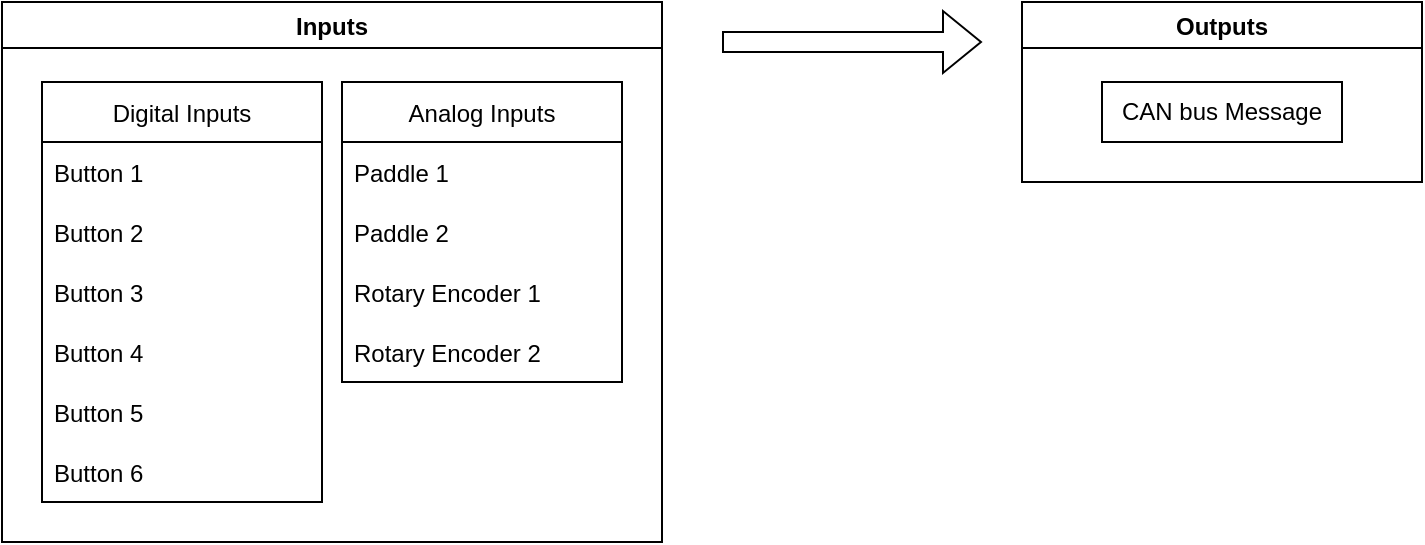 <mxfile version="20.1.1" type="github" pages="2">
  <diagram id="ImUbdH4DBhppO3cl-vIa" name="Input Output">
    <mxGraphModel dx="916" dy="651" grid="1" gridSize="10" guides="1" tooltips="1" connect="1" arrows="1" fold="1" page="1" pageScale="1" pageWidth="827" pageHeight="1169" math="0" shadow="0">
      <root>
        <mxCell id="0" />
        <mxCell id="1" parent="0" />
        <mxCell id="JNXuUHfjddIyDerZIiPg-5" value="Inputs" style="swimlane;startSize=23;" vertex="1" parent="1">
          <mxGeometry x="55" y="50" width="330" height="270" as="geometry" />
        </mxCell>
        <mxCell id="JNXuUHfjddIyDerZIiPg-9" value="Digital Inputs" style="swimlane;fontStyle=0;childLayout=stackLayout;horizontal=1;startSize=30;horizontalStack=0;resizeParent=1;resizeParentMax=0;resizeLast=0;collapsible=1;marginBottom=0;" vertex="1" parent="JNXuUHfjddIyDerZIiPg-5">
          <mxGeometry x="20" y="40" width="140" height="210" as="geometry" />
        </mxCell>
        <mxCell id="JNXuUHfjddIyDerZIiPg-10" value="Button 1" style="text;strokeColor=none;fillColor=none;align=left;verticalAlign=middle;spacingLeft=4;spacingRight=4;overflow=hidden;points=[[0,0.5],[1,0.5]];portConstraint=eastwest;rotatable=0;" vertex="1" parent="JNXuUHfjddIyDerZIiPg-9">
          <mxGeometry y="30" width="140" height="30" as="geometry" />
        </mxCell>
        <mxCell id="JNXuUHfjddIyDerZIiPg-11" value="Button 2" style="text;strokeColor=none;fillColor=none;align=left;verticalAlign=middle;spacingLeft=4;spacingRight=4;overflow=hidden;points=[[0,0.5],[1,0.5]];portConstraint=eastwest;rotatable=0;" vertex="1" parent="JNXuUHfjddIyDerZIiPg-9">
          <mxGeometry y="60" width="140" height="30" as="geometry" />
        </mxCell>
        <mxCell id="JNXuUHfjddIyDerZIiPg-12" value="Button 3" style="text;strokeColor=none;fillColor=none;align=left;verticalAlign=middle;spacingLeft=4;spacingRight=4;overflow=hidden;points=[[0,0.5],[1,0.5]];portConstraint=eastwest;rotatable=0;" vertex="1" parent="JNXuUHfjddIyDerZIiPg-9">
          <mxGeometry y="90" width="140" height="30" as="geometry" />
        </mxCell>
        <mxCell id="JNXuUHfjddIyDerZIiPg-16" value="Button 4" style="text;strokeColor=none;fillColor=none;align=left;verticalAlign=middle;spacingLeft=4;spacingRight=4;overflow=hidden;points=[[0,0.5],[1,0.5]];portConstraint=eastwest;rotatable=0;" vertex="1" parent="JNXuUHfjddIyDerZIiPg-9">
          <mxGeometry y="120" width="140" height="30" as="geometry" />
        </mxCell>
        <mxCell id="JNXuUHfjddIyDerZIiPg-15" value="Button 5" style="text;strokeColor=none;fillColor=none;align=left;verticalAlign=middle;spacingLeft=4;spacingRight=4;overflow=hidden;points=[[0,0.5],[1,0.5]];portConstraint=eastwest;rotatable=0;" vertex="1" parent="JNXuUHfjddIyDerZIiPg-9">
          <mxGeometry y="150" width="140" height="30" as="geometry" />
        </mxCell>
        <mxCell id="JNXuUHfjddIyDerZIiPg-14" value="Button 6" style="text;strokeColor=none;fillColor=none;align=left;verticalAlign=middle;spacingLeft=4;spacingRight=4;overflow=hidden;points=[[0,0.5],[1,0.5]];portConstraint=eastwest;rotatable=0;" vertex="1" parent="JNXuUHfjddIyDerZIiPg-9">
          <mxGeometry y="180" width="140" height="30" as="geometry" />
        </mxCell>
        <mxCell id="JNXuUHfjddIyDerZIiPg-17" value="Analog Inputs" style="swimlane;fontStyle=0;childLayout=stackLayout;horizontal=1;startSize=30;horizontalStack=0;resizeParent=1;resizeParentMax=0;resizeLast=0;collapsible=1;marginBottom=0;" vertex="1" parent="JNXuUHfjddIyDerZIiPg-5">
          <mxGeometry x="170" y="40" width="140" height="150" as="geometry" />
        </mxCell>
        <mxCell id="JNXuUHfjddIyDerZIiPg-18" value="Paddle 1" style="text;strokeColor=none;fillColor=none;align=left;verticalAlign=middle;spacingLeft=4;spacingRight=4;overflow=hidden;points=[[0,0.5],[1,0.5]];portConstraint=eastwest;rotatable=0;" vertex="1" parent="JNXuUHfjddIyDerZIiPg-17">
          <mxGeometry y="30" width="140" height="30" as="geometry" />
        </mxCell>
        <mxCell id="JNXuUHfjddIyDerZIiPg-19" value="Paddle 2" style="text;strokeColor=none;fillColor=none;align=left;verticalAlign=middle;spacingLeft=4;spacingRight=4;overflow=hidden;points=[[0,0.5],[1,0.5]];portConstraint=eastwest;rotatable=0;" vertex="1" parent="JNXuUHfjddIyDerZIiPg-17">
          <mxGeometry y="60" width="140" height="30" as="geometry" />
        </mxCell>
        <mxCell id="JNXuUHfjddIyDerZIiPg-20" value="Rotary Encoder 1" style="text;strokeColor=none;fillColor=none;align=left;verticalAlign=middle;spacingLeft=4;spacingRight=4;overflow=hidden;points=[[0,0.5],[1,0.5]];portConstraint=eastwest;rotatable=0;" vertex="1" parent="JNXuUHfjddIyDerZIiPg-17">
          <mxGeometry y="90" width="140" height="30" as="geometry" />
        </mxCell>
        <mxCell id="JNXuUHfjddIyDerZIiPg-21" value="Rotary Encoder 2" style="text;strokeColor=none;fillColor=none;align=left;verticalAlign=middle;spacingLeft=4;spacingRight=4;overflow=hidden;points=[[0,0.5],[1,0.5]];portConstraint=eastwest;rotatable=0;" vertex="1" parent="JNXuUHfjddIyDerZIiPg-17">
          <mxGeometry y="120" width="140" height="30" as="geometry" />
        </mxCell>
        <mxCell id="JNXuUHfjddIyDerZIiPg-6" value="Outputs" style="swimlane;startSize=23;" vertex="1" parent="1">
          <mxGeometry x="565" y="50" width="200" height="90" as="geometry" />
        </mxCell>
        <mxCell id="JNXuUHfjddIyDerZIiPg-24" value="CAN bus Message" style="rounded=0;whiteSpace=wrap;html=1;" vertex="1" parent="JNXuUHfjddIyDerZIiPg-6">
          <mxGeometry x="40" y="40" width="120" height="30" as="geometry" />
        </mxCell>
        <mxCell id="JNXuUHfjddIyDerZIiPg-8" value="" style="shape=flexArrow;endArrow=classic;html=1;rounded=0;" edge="1" parent="1">
          <mxGeometry width="50" height="50" relative="1" as="geometry">
            <mxPoint x="415" y="70" as="sourcePoint" />
            <mxPoint x="545" y="70" as="targetPoint" />
          </mxGeometry>
        </mxCell>
      </root>
    </mxGraphModel>
  </diagram>
  <diagram id="rPUHfg6EPRnpsrS52t4N" name="Data FLow">
    <mxGraphModel dx="829" dy="589" grid="1" gridSize="10" guides="1" tooltips="1" connect="1" arrows="1" fold="1" page="1" pageScale="1" pageWidth="827" pageHeight="1169" math="0" shadow="0">
      <root>
        <mxCell id="0" />
        <mxCell id="1" parent="0" />
        <mxCell id="6dlSIByreev03gIGIyME-1" value="Digital Inputs" style="swimlane;fontStyle=0;childLayout=stackLayout;horizontal=1;startSize=30;horizontalStack=0;resizeParent=1;resizeParentMax=0;resizeLast=0;collapsible=1;marginBottom=0;" vertex="1" parent="1">
          <mxGeometry x="210" y="40" width="140" height="210" as="geometry" />
        </mxCell>
        <mxCell id="6dlSIByreev03gIGIyME-2" value="Button 1" style="text;strokeColor=none;fillColor=none;align=left;verticalAlign=middle;spacingLeft=4;spacingRight=4;overflow=hidden;points=[[0,0.5],[1,0.5]];portConstraint=eastwest;rotatable=0;" vertex="1" parent="6dlSIByreev03gIGIyME-1">
          <mxGeometry y="30" width="140" height="30" as="geometry" />
        </mxCell>
        <mxCell id="6dlSIByreev03gIGIyME-3" value="Button 2" style="text;strokeColor=none;fillColor=none;align=left;verticalAlign=middle;spacingLeft=4;spacingRight=4;overflow=hidden;points=[[0,0.5],[1,0.5]];portConstraint=eastwest;rotatable=0;" vertex="1" parent="6dlSIByreev03gIGIyME-1">
          <mxGeometry y="60" width="140" height="30" as="geometry" />
        </mxCell>
        <mxCell id="6dlSIByreev03gIGIyME-4" value="Button 3" style="text;strokeColor=none;fillColor=none;align=left;verticalAlign=middle;spacingLeft=4;spacingRight=4;overflow=hidden;points=[[0,0.5],[1,0.5]];portConstraint=eastwest;rotatable=0;" vertex="1" parent="6dlSIByreev03gIGIyME-1">
          <mxGeometry y="90" width="140" height="30" as="geometry" />
        </mxCell>
        <mxCell id="6dlSIByreev03gIGIyME-5" value="Button 4" style="text;strokeColor=none;fillColor=none;align=left;verticalAlign=middle;spacingLeft=4;spacingRight=4;overflow=hidden;points=[[0,0.5],[1,0.5]];portConstraint=eastwest;rotatable=0;" vertex="1" parent="6dlSIByreev03gIGIyME-1">
          <mxGeometry y="120" width="140" height="30" as="geometry" />
        </mxCell>
        <mxCell id="6dlSIByreev03gIGIyME-6" value="Button 5" style="text;strokeColor=none;fillColor=none;align=left;verticalAlign=middle;spacingLeft=4;spacingRight=4;overflow=hidden;points=[[0,0.5],[1,0.5]];portConstraint=eastwest;rotatable=0;" vertex="1" parent="6dlSIByreev03gIGIyME-1">
          <mxGeometry y="150" width="140" height="30" as="geometry" />
        </mxCell>
        <mxCell id="6dlSIByreev03gIGIyME-7" value="Button 6" style="text;strokeColor=none;fillColor=none;align=left;verticalAlign=middle;spacingLeft=4;spacingRight=4;overflow=hidden;points=[[0,0.5],[1,0.5]];portConstraint=eastwest;rotatable=0;" vertex="1" parent="6dlSIByreev03gIGIyME-1">
          <mxGeometry y="180" width="140" height="30" as="geometry" />
        </mxCell>
        <mxCell id="6dlSIByreev03gIGIyME-8" value="Digital Input Register" style="rounded=0;whiteSpace=wrap;html=1;" vertex="1" parent="1">
          <mxGeometry x="210" y="290" width="140" height="40" as="geometry" />
        </mxCell>
        <mxCell id="BdOegIN1EcKPhhKHyWKE-1" value="Analog Inputs" style="swimlane;fontStyle=0;childLayout=stackLayout;horizontal=1;startSize=30;horizontalStack=0;resizeParent=1;resizeParentMax=0;resizeLast=0;collapsible=1;marginBottom=0;" vertex="1" parent="1">
          <mxGeometry x="40" y="40" width="140" height="150" as="geometry" />
        </mxCell>
        <mxCell id="BdOegIN1EcKPhhKHyWKE-2" value="Paddle 1" style="text;strokeColor=none;fillColor=none;align=left;verticalAlign=middle;spacingLeft=4;spacingRight=4;overflow=hidden;points=[[0,0.5],[1,0.5]];portConstraint=eastwest;rotatable=0;" vertex="1" parent="BdOegIN1EcKPhhKHyWKE-1">
          <mxGeometry y="30" width="140" height="30" as="geometry" />
        </mxCell>
        <mxCell id="BdOegIN1EcKPhhKHyWKE-3" value="Paddle 2" style="text;strokeColor=none;fillColor=none;align=left;verticalAlign=middle;spacingLeft=4;spacingRight=4;overflow=hidden;points=[[0,0.5],[1,0.5]];portConstraint=eastwest;rotatable=0;" vertex="1" parent="BdOegIN1EcKPhhKHyWKE-1">
          <mxGeometry y="60" width="140" height="30" as="geometry" />
        </mxCell>
        <mxCell id="BdOegIN1EcKPhhKHyWKE-4" value="Rotary Encoder 1" style="text;strokeColor=none;fillColor=none;align=left;verticalAlign=middle;spacingLeft=4;spacingRight=4;overflow=hidden;points=[[0,0.5],[1,0.5]];portConstraint=eastwest;rotatable=0;" vertex="1" parent="BdOegIN1EcKPhhKHyWKE-1">
          <mxGeometry y="90" width="140" height="30" as="geometry" />
        </mxCell>
        <mxCell id="BdOegIN1EcKPhhKHyWKE-5" value="Rotary Encoder 2" style="text;strokeColor=none;fillColor=none;align=left;verticalAlign=middle;spacingLeft=4;spacingRight=4;overflow=hidden;points=[[0,0.5],[1,0.5]];portConstraint=eastwest;rotatable=0;" vertex="1" parent="BdOegIN1EcKPhhKHyWKE-1">
          <mxGeometry y="120" width="140" height="30" as="geometry" />
        </mxCell>
        <mxCell id="BdOegIN1EcKPhhKHyWKE-9" value="" style="endArrow=classic;html=1;rounded=0;entryX=0.5;entryY=0;entryDx=0;entryDy=0;" edge="1" parent="1">
          <mxGeometry width="50" height="50" relative="1" as="geometry">
            <mxPoint x="110" y="190" as="sourcePoint" />
            <mxPoint x="110" y="219" as="targetPoint" />
          </mxGeometry>
        </mxCell>
        <mxCell id="BdOegIN1EcKPhhKHyWKE-14" value="DMA" style="shape=process;whiteSpace=wrap;html=1;backgroundOutline=1;" vertex="1" parent="1">
          <mxGeometry x="40" y="290" width="140" height="49" as="geometry" />
        </mxCell>
        <mxCell id="BdOegIN1EcKPhhKHyWKE-15" value="" style="shape=link;html=1;rounded=0;exitX=0.5;exitY=1;exitDx=0;exitDy=0;entryX=0.5;entryY=0;entryDx=0;entryDy=0;" edge="1" parent="1" target="BdOegIN1EcKPhhKHyWKE-14">
          <mxGeometry width="100" relative="1" as="geometry">
            <mxPoint x="110" y="259" as="sourcePoint" />
            <mxPoint x="130" y="220" as="targetPoint" />
          </mxGeometry>
        </mxCell>
        <mxCell id="BdOegIN1EcKPhhKHyWKE-16" value="" style="shape=link;html=1;rounded=0;exitX=0.5;exitY=1;exitDx=0;exitDy=0;entryX=0.5;entryY=0;entryDx=0;entryDy=0;" edge="1" parent="1" source="BdOegIN1EcKPhhKHyWKE-14">
          <mxGeometry width="100" relative="1" as="geometry">
            <mxPoint x="120" y="280" as="sourcePoint" />
            <mxPoint x="110" y="359" as="targetPoint" />
          </mxGeometry>
        </mxCell>
        <mxCell id="o-BQIZpxcL0AQpW9Uxza-1" value="ADC" style="shape=process;whiteSpace=wrap;html=1;backgroundOutline=1;" vertex="1" parent="1">
          <mxGeometry x="40" y="220" width="140" height="49" as="geometry" />
        </mxCell>
        <mxCell id="o-BQIZpxcL0AQpW9Uxza-2" value="" style="endArrow=classic;html=1;rounded=0;entryX=0.5;entryY=0;entryDx=0;entryDy=0;exitX=0.497;exitY=1.002;exitDx=0;exitDy=0;exitPerimeter=0;" edge="1" parent="1" source="6dlSIByreev03gIGIyME-7" target="6dlSIByreev03gIGIyME-8">
          <mxGeometry width="50" height="50" relative="1" as="geometry">
            <mxPoint x="450" y="200" as="sourcePoint" />
            <mxPoint x="450" y="229" as="targetPoint" />
          </mxGeometry>
        </mxCell>
        <mxCell id="o-BQIZpxcL0AQpW9Uxza-4" value="Analog Inputs" style="swimlane;fontStyle=0;childLayout=stackLayout;horizontal=1;startSize=30;horizontalStack=0;resizeParent=1;resizeParentMax=0;resizeLast=0;collapsible=1;marginBottom=0;" vertex="1" parent="1">
          <mxGeometry x="40" y="360" width="140" height="150" as="geometry" />
        </mxCell>
        <mxCell id="o-BQIZpxcL0AQpW9Uxza-5" value="Paddle 1" style="text;strokeColor=none;fillColor=none;align=left;verticalAlign=middle;spacingLeft=4;spacingRight=4;overflow=hidden;points=[[0,0.5],[1,0.5]];portConstraint=eastwest;rotatable=0;" vertex="1" parent="o-BQIZpxcL0AQpW9Uxza-4">
          <mxGeometry y="30" width="140" height="30" as="geometry" />
        </mxCell>
        <mxCell id="o-BQIZpxcL0AQpW9Uxza-6" value="Paddle 2" style="text;strokeColor=none;fillColor=none;align=left;verticalAlign=middle;spacingLeft=4;spacingRight=4;overflow=hidden;points=[[0,0.5],[1,0.5]];portConstraint=eastwest;rotatable=0;" vertex="1" parent="o-BQIZpxcL0AQpW9Uxza-4">
          <mxGeometry y="60" width="140" height="30" as="geometry" />
        </mxCell>
        <mxCell id="o-BQIZpxcL0AQpW9Uxza-7" value="Rotary Encoder 1" style="text;strokeColor=none;fillColor=none;align=left;verticalAlign=middle;spacingLeft=4;spacingRight=4;overflow=hidden;points=[[0,0.5],[1,0.5]];portConstraint=eastwest;rotatable=0;" vertex="1" parent="o-BQIZpxcL0AQpW9Uxza-4">
          <mxGeometry y="90" width="140" height="30" as="geometry" />
        </mxCell>
        <mxCell id="o-BQIZpxcL0AQpW9Uxza-8" value="Rotary Encoder 2" style="text;strokeColor=none;fillColor=none;align=left;verticalAlign=middle;spacingLeft=4;spacingRight=4;overflow=hidden;points=[[0,0.5],[1,0.5]];portConstraint=eastwest;rotatable=0;" vertex="1" parent="o-BQIZpxcL0AQpW9Uxza-4">
          <mxGeometry y="120" width="140" height="30" as="geometry" />
        </mxCell>
        <mxCell id="o-BQIZpxcL0AQpW9Uxza-9" value="CAN Bus Message" style="swimlane;fontStyle=0;childLayout=stackLayout;horizontal=1;startSize=30;horizontalStack=0;resizeParent=1;resizeParentMax=0;resizeLast=0;collapsible=1;marginBottom=0;" vertex="1" parent="1">
          <mxGeometry x="600" y="40" width="140" height="180" as="geometry" />
        </mxCell>
        <mxCell id="o-BQIZpxcL0AQpW9Uxza-20" value="Byte 0" style="text;strokeColor=none;fillColor=none;align=left;verticalAlign=middle;spacingLeft=4;spacingRight=4;overflow=hidden;points=[[0,0.5],[1,0.5]];portConstraint=eastwest;rotatable=0;" vertex="1" parent="o-BQIZpxcL0AQpW9Uxza-9">
          <mxGeometry y="30" width="140" height="30" as="geometry" />
        </mxCell>
        <mxCell id="o-BQIZpxcL0AQpW9Uxza-19" value="Byte 1" style="text;strokeColor=none;fillColor=none;align=left;verticalAlign=middle;spacingLeft=4;spacingRight=4;overflow=hidden;points=[[0,0.5],[1,0.5]];portConstraint=eastwest;rotatable=0;" vertex="1" parent="o-BQIZpxcL0AQpW9Uxza-9">
          <mxGeometry y="60" width="140" height="30" as="geometry" />
        </mxCell>
        <mxCell id="o-BQIZpxcL0AQpW9Uxza-18" value="Byte 2" style="text;strokeColor=none;fillColor=none;align=left;verticalAlign=middle;spacingLeft=4;spacingRight=4;overflow=hidden;points=[[0,0.5],[1,0.5]];portConstraint=eastwest;rotatable=0;" vertex="1" parent="o-BQIZpxcL0AQpW9Uxza-9">
          <mxGeometry y="90" width="140" height="30" as="geometry" />
        </mxCell>
        <mxCell id="o-BQIZpxcL0AQpW9Uxza-17" value="Byte 3" style="text;strokeColor=none;fillColor=none;align=left;verticalAlign=middle;spacingLeft=4;spacingRight=4;overflow=hidden;points=[[0,0.5],[1,0.5]];portConstraint=eastwest;rotatable=0;" vertex="1" parent="o-BQIZpxcL0AQpW9Uxza-9">
          <mxGeometry y="120" width="140" height="30" as="geometry" />
        </mxCell>
        <mxCell id="o-BQIZpxcL0AQpW9Uxza-22" value="Byte 4" style="text;strokeColor=none;fillColor=none;align=left;verticalAlign=middle;spacingLeft=4;spacingRight=4;overflow=hidden;points=[[0,0.5],[1,0.5]];portConstraint=eastwest;rotatable=0;" vertex="1" parent="o-BQIZpxcL0AQpW9Uxza-9">
          <mxGeometry y="150" width="140" height="30" as="geometry" />
        </mxCell>
        <mxCell id="o-BQIZpxcL0AQpW9Uxza-23" value="8 Way Rotary encoder" style="shape=process;whiteSpace=wrap;html=1;backgroundOutline=1;" vertex="1" parent="1">
          <mxGeometry x="220" y="450" width="120" height="60" as="geometry" />
        </mxCell>
        <mxCell id="o-BQIZpxcL0AQpW9Uxza-24" value="" style="shape=link;html=1;rounded=0;entryX=0;entryY=0.5;entryDx=0;entryDy=0;exitX=1;exitY=0.5;exitDx=0;exitDy=0;" edge="1" parent="1" source="6dlSIByreev03gIGIyME-8" target="o-BQIZpxcL0AQpW9Uxza-20">
          <mxGeometry width="100" relative="1" as="geometry">
            <mxPoint x="370" y="300" as="sourcePoint" />
            <mxPoint x="480" y="340" as="targetPoint" />
            <Array as="points">
              <mxPoint x="380" y="310" />
              <mxPoint x="380" y="85" />
            </Array>
          </mxGeometry>
        </mxCell>
        <mxCell id="o-BQIZpxcL0AQpW9Uxza-26" value="" style="endArrow=classic;html=1;rounded=0;exitX=1;exitY=0.5;exitDx=0;exitDy=0;entryX=0;entryY=0.25;entryDx=0;entryDy=0;" edge="1" parent="1" source="o-BQIZpxcL0AQpW9Uxza-7" target="o-BQIZpxcL0AQpW9Uxza-23">
          <mxGeometry width="50" height="50" relative="1" as="geometry">
            <mxPoint x="330" y="380" as="sourcePoint" />
            <mxPoint x="380" y="330" as="targetPoint" />
          </mxGeometry>
        </mxCell>
        <mxCell id="o-BQIZpxcL0AQpW9Uxza-27" value="" style="endArrow=classic;html=1;rounded=0;exitX=1;exitY=0.5;exitDx=0;exitDy=0;entryX=0;entryY=0.75;entryDx=0;entryDy=0;" edge="1" parent="1" source="o-BQIZpxcL0AQpW9Uxza-8" target="o-BQIZpxcL0AQpW9Uxza-23">
          <mxGeometry width="50" height="50" relative="1" as="geometry">
            <mxPoint x="330" y="380" as="sourcePoint" />
            <mxPoint x="380" y="330" as="targetPoint" />
          </mxGeometry>
        </mxCell>
        <mxCell id="o-BQIZpxcL0AQpW9Uxza-28" value="" style="shape=link;html=1;rounded=0;entryX=0;entryY=0.5;entryDx=0;entryDy=0;exitX=1;exitY=0.5;exitDx=0;exitDy=0;" edge="1" parent="1" source="o-BQIZpxcL0AQpW9Uxza-5" target="o-BQIZpxcL0AQpW9Uxza-19">
          <mxGeometry width="100" relative="1" as="geometry">
            <mxPoint x="370" y="300" as="sourcePoint" />
            <mxPoint x="470" y="300" as="targetPoint" />
            <Array as="points">
              <mxPoint x="410" y="405" />
              <mxPoint x="410" y="115" />
            </Array>
          </mxGeometry>
        </mxCell>
        <mxCell id="o-BQIZpxcL0AQpW9Uxza-29" value="" style="shape=link;html=1;rounded=0;entryX=0;entryY=0.5;entryDx=0;entryDy=0;exitX=1;exitY=0.5;exitDx=0;exitDy=0;" edge="1" parent="1" source="o-BQIZpxcL0AQpW9Uxza-6" target="o-BQIZpxcL0AQpW9Uxza-18">
          <mxGeometry width="100" relative="1" as="geometry">
            <mxPoint x="470" y="310" as="sourcePoint" />
            <mxPoint x="380" y="270" as="targetPoint" />
            <Array as="points">
              <mxPoint x="440" y="435" />
              <mxPoint x="440" y="145" />
            </Array>
          </mxGeometry>
        </mxCell>
        <mxCell id="o-BQIZpxcL0AQpW9Uxza-30" value="" style="endArrow=classic;html=1;rounded=0;entryX=0;entryY=0.5;entryDx=0;entryDy=0;exitX=1;exitY=0.25;exitDx=0;exitDy=0;" edge="1" parent="1" source="o-BQIZpxcL0AQpW9Uxza-23" target="o-BQIZpxcL0AQpW9Uxza-17">
          <mxGeometry width="50" height="50" relative="1" as="geometry">
            <mxPoint x="440" y="320" as="sourcePoint" />
            <mxPoint x="490" y="270" as="targetPoint" />
            <Array as="points">
              <mxPoint x="470" y="465" />
              <mxPoint x="470" y="175" />
            </Array>
          </mxGeometry>
        </mxCell>
        <mxCell id="o-BQIZpxcL0AQpW9Uxza-31" value="" style="endArrow=classic;html=1;rounded=0;entryX=0;entryY=0.5;entryDx=0;entryDy=0;exitX=1;exitY=0.75;exitDx=0;exitDy=0;" edge="1" parent="1" source="o-BQIZpxcL0AQpW9Uxza-23" target="o-BQIZpxcL0AQpW9Uxza-22">
          <mxGeometry width="50" height="50" relative="1" as="geometry">
            <mxPoint x="490" y="330" as="sourcePoint" />
            <mxPoint x="540" y="280" as="targetPoint" />
            <Array as="points">
              <mxPoint x="500" y="495" />
              <mxPoint x="500" y="205" />
            </Array>
          </mxGeometry>
        </mxCell>
      </root>
    </mxGraphModel>
  </diagram>
</mxfile>
